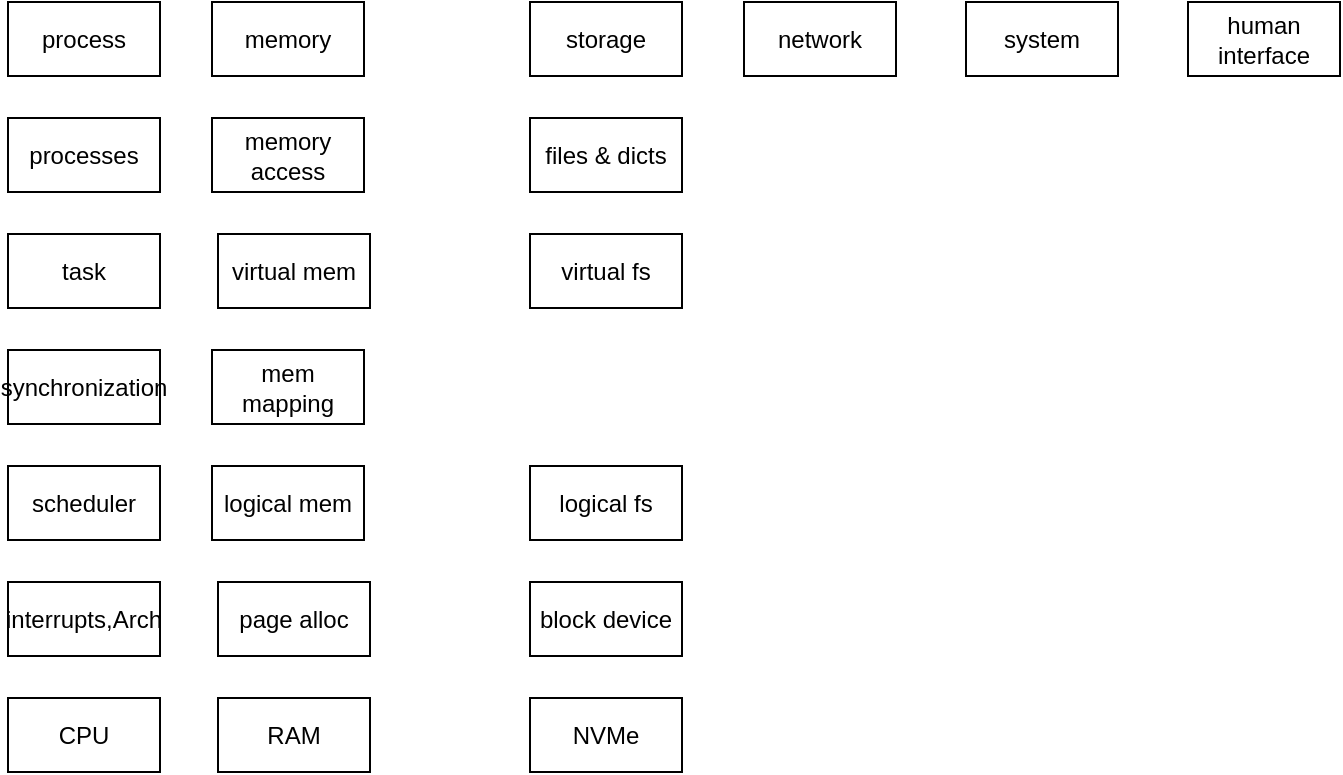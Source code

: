 <mxfile version="24.7.1" type="github">
  <diagram name="Page-1" id="NaoQy-yO6cqsfGPHl9Kc">
    <mxGraphModel dx="712" dy="819" grid="0" gridSize="10" guides="1" tooltips="1" connect="1" arrows="1" fold="1" page="1" pageScale="1" pageWidth="827" pageHeight="1169" math="0" shadow="0">
      <root>
        <mxCell id="0" />
        <mxCell id="1" parent="0" />
        <mxCell id="xaX1Ac1D6U7UOUDM21Ee-2" value="process" style="rounded=0;whiteSpace=wrap;html=1;" vertex="1" parent="1">
          <mxGeometry x="46" y="156" width="76" height="37" as="geometry" />
        </mxCell>
        <mxCell id="xaX1Ac1D6U7UOUDM21Ee-3" value="memory" style="rounded=0;whiteSpace=wrap;html=1;" vertex="1" parent="1">
          <mxGeometry x="148" y="156" width="76" height="37" as="geometry" />
        </mxCell>
        <mxCell id="xaX1Ac1D6U7UOUDM21Ee-4" value="storage" style="rounded=0;whiteSpace=wrap;html=1;" vertex="1" parent="1">
          <mxGeometry x="307" y="156" width="76" height="37" as="geometry" />
        </mxCell>
        <mxCell id="xaX1Ac1D6U7UOUDM21Ee-5" value="network" style="rounded=0;whiteSpace=wrap;html=1;" vertex="1" parent="1">
          <mxGeometry x="414" y="156" width="76" height="37" as="geometry" />
        </mxCell>
        <mxCell id="xaX1Ac1D6U7UOUDM21Ee-6" value="system" style="rounded=0;whiteSpace=wrap;html=1;" vertex="1" parent="1">
          <mxGeometry x="525" y="156" width="76" height="37" as="geometry" />
        </mxCell>
        <mxCell id="xaX1Ac1D6U7UOUDM21Ee-7" value="human interface" style="rounded=0;whiteSpace=wrap;html=1;" vertex="1" parent="1">
          <mxGeometry x="636" y="156" width="76" height="37" as="geometry" />
        </mxCell>
        <mxCell id="xaX1Ac1D6U7UOUDM21Ee-11" value="processes" style="rounded=0;whiteSpace=wrap;html=1;" vertex="1" parent="1">
          <mxGeometry x="46" y="214" width="76" height="37" as="geometry" />
        </mxCell>
        <mxCell id="xaX1Ac1D6U7UOUDM21Ee-12" value="task" style="rounded=0;whiteSpace=wrap;html=1;" vertex="1" parent="1">
          <mxGeometry x="46" y="272" width="76" height="37" as="geometry" />
        </mxCell>
        <mxCell id="xaX1Ac1D6U7UOUDM21Ee-13" value="synchronization" style="rounded=0;whiteSpace=wrap;html=1;" vertex="1" parent="1">
          <mxGeometry x="46" y="330" width="76" height="37" as="geometry" />
        </mxCell>
        <mxCell id="xaX1Ac1D6U7UOUDM21Ee-14" value="scheduler" style="rounded=0;whiteSpace=wrap;html=1;" vertex="1" parent="1">
          <mxGeometry x="46" y="388" width="76" height="37" as="geometry" />
        </mxCell>
        <mxCell id="xaX1Ac1D6U7UOUDM21Ee-15" value="interrupts,Arch" style="rounded=0;whiteSpace=wrap;html=1;" vertex="1" parent="1">
          <mxGeometry x="46" y="446" width="76" height="37" as="geometry" />
        </mxCell>
        <mxCell id="xaX1Ac1D6U7UOUDM21Ee-16" value="CPU" style="rounded=0;whiteSpace=wrap;html=1;" vertex="1" parent="1">
          <mxGeometry x="46" y="504" width="76" height="37" as="geometry" />
        </mxCell>
        <mxCell id="xaX1Ac1D6U7UOUDM21Ee-17" value="memory access" style="rounded=0;whiteSpace=wrap;html=1;" vertex="1" parent="1">
          <mxGeometry x="148" y="214" width="76" height="37" as="geometry" />
        </mxCell>
        <mxCell id="xaX1Ac1D6U7UOUDM21Ee-18" value="virtual mem" style="rounded=0;whiteSpace=wrap;html=1;" vertex="1" parent="1">
          <mxGeometry x="151" y="272" width="76" height="37" as="geometry" />
        </mxCell>
        <mxCell id="xaX1Ac1D6U7UOUDM21Ee-19" value="files &amp;amp; dicts" style="rounded=0;whiteSpace=wrap;html=1;" vertex="1" parent="1">
          <mxGeometry x="307" y="214" width="76" height="37" as="geometry" />
        </mxCell>
        <mxCell id="xaX1Ac1D6U7UOUDM21Ee-20" value="virtual fs" style="rounded=0;whiteSpace=wrap;html=1;" vertex="1" parent="1">
          <mxGeometry x="307" y="272" width="76" height="37" as="geometry" />
        </mxCell>
        <mxCell id="xaX1Ac1D6U7UOUDM21Ee-21" value="mem mapping" style="rounded=0;whiteSpace=wrap;html=1;" vertex="1" parent="1">
          <mxGeometry x="148" y="330" width="76" height="37" as="geometry" />
        </mxCell>
        <mxCell id="xaX1Ac1D6U7UOUDM21Ee-22" value="logical mem" style="rounded=0;whiteSpace=wrap;html=1;" vertex="1" parent="1">
          <mxGeometry x="148" y="388" width="76" height="37" as="geometry" />
        </mxCell>
        <mxCell id="xaX1Ac1D6U7UOUDM21Ee-23" value="page alloc" style="rounded=0;whiteSpace=wrap;html=1;" vertex="1" parent="1">
          <mxGeometry x="151" y="446" width="76" height="37" as="geometry" />
        </mxCell>
        <mxCell id="xaX1Ac1D6U7UOUDM21Ee-24" value="RAM" style="rounded=0;whiteSpace=wrap;html=1;" vertex="1" parent="1">
          <mxGeometry x="151" y="504" width="76" height="37" as="geometry" />
        </mxCell>
        <mxCell id="xaX1Ac1D6U7UOUDM21Ee-25" value="logical fs" style="rounded=0;whiteSpace=wrap;html=1;" vertex="1" parent="1">
          <mxGeometry x="307" y="388" width="76" height="37" as="geometry" />
        </mxCell>
        <mxCell id="xaX1Ac1D6U7UOUDM21Ee-26" value="block device" style="rounded=0;whiteSpace=wrap;html=1;" vertex="1" parent="1">
          <mxGeometry x="307" y="446" width="76" height="37" as="geometry" />
        </mxCell>
        <mxCell id="xaX1Ac1D6U7UOUDM21Ee-27" value="NVMe" style="rounded=0;whiteSpace=wrap;html=1;" vertex="1" parent="1">
          <mxGeometry x="307" y="504" width="76" height="37" as="geometry" />
        </mxCell>
      </root>
    </mxGraphModel>
  </diagram>
</mxfile>
